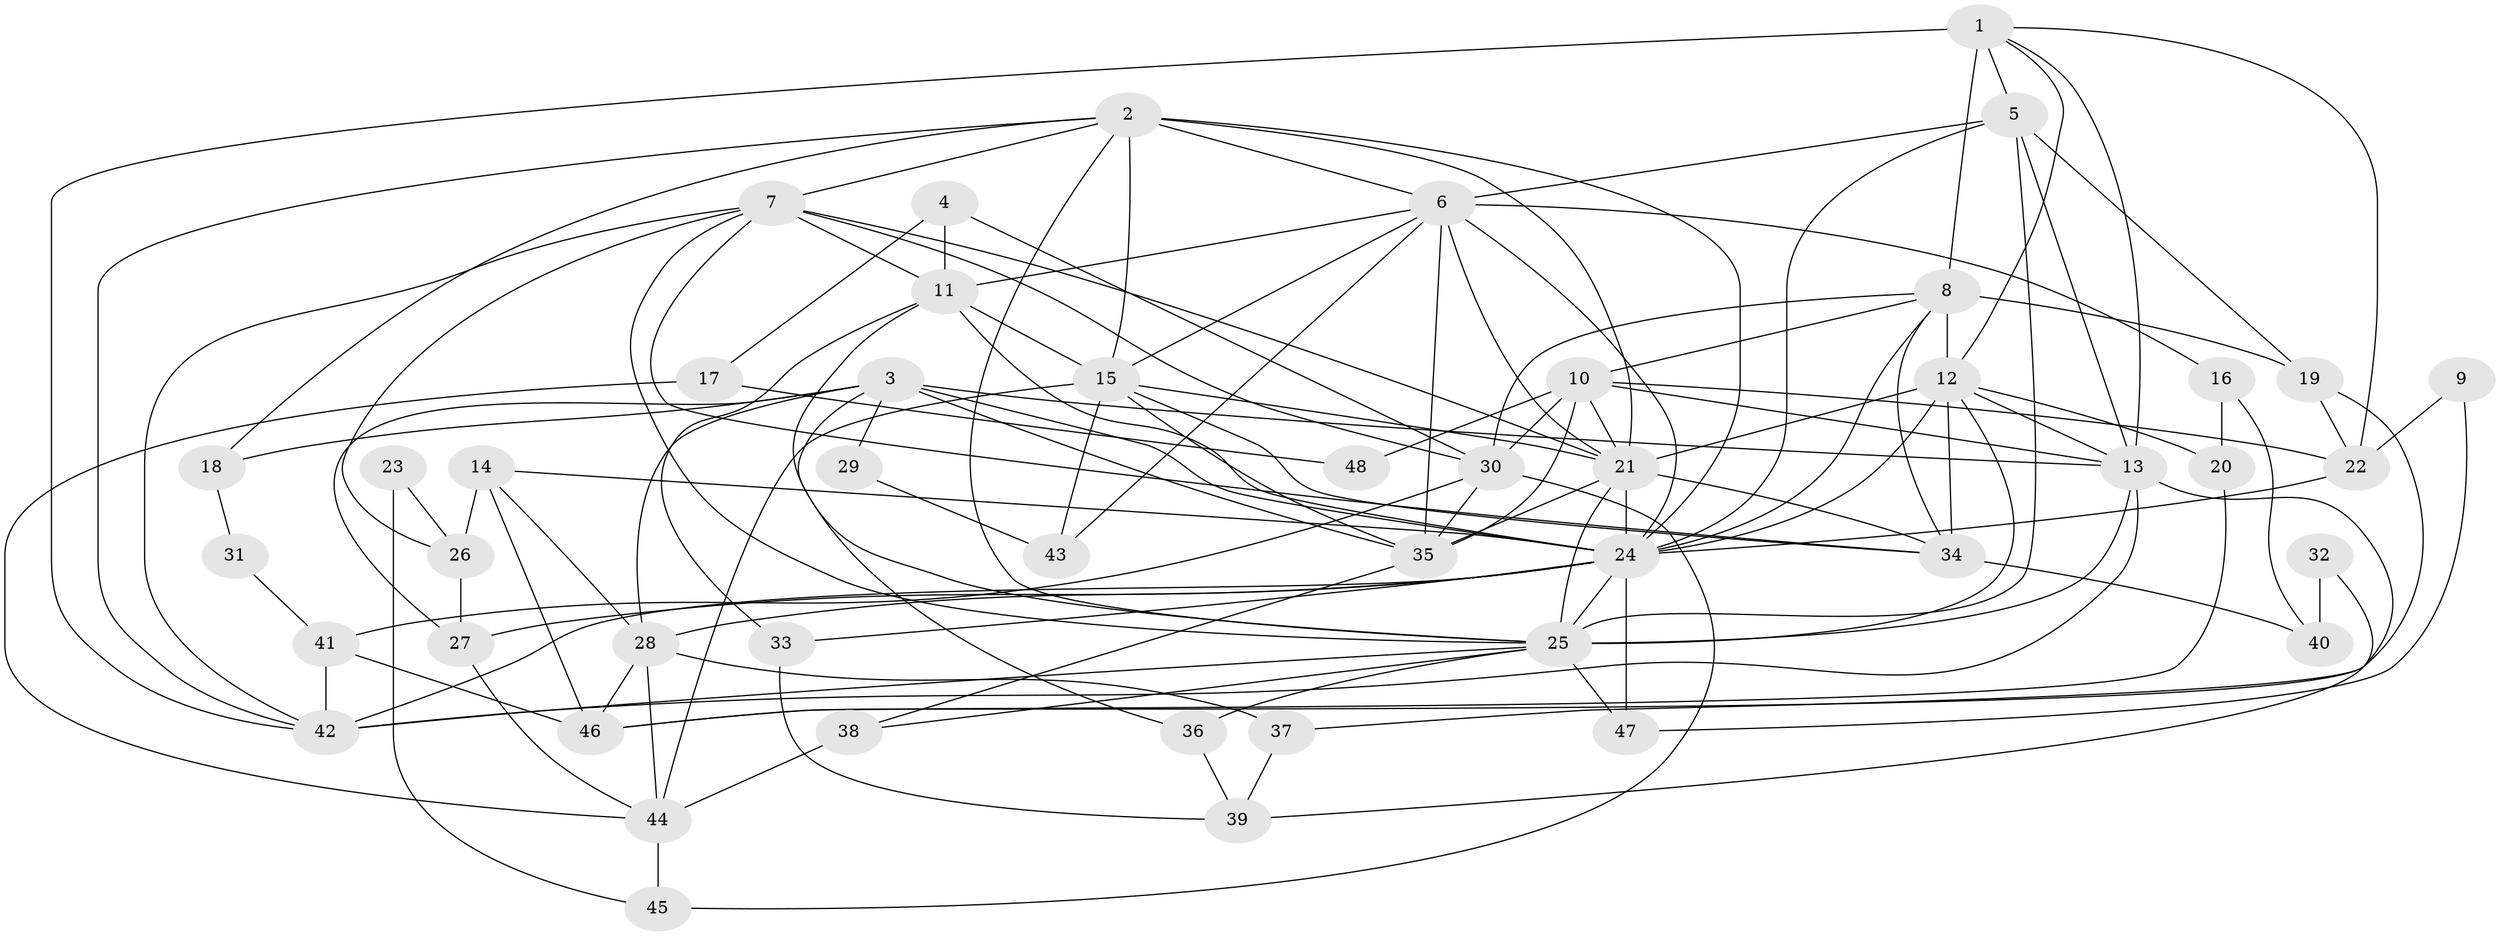 // original degree distribution, {8: 0.020833333333333332, 6: 0.08333333333333333, 3: 0.3229166666666667, 5: 0.13541666666666666, 4: 0.3020833333333333, 2: 0.09375, 7: 0.041666666666666664}
// Generated by graph-tools (version 1.1) at 2025/36/03/09/25 02:36:26]
// undirected, 48 vertices, 126 edges
graph export_dot {
graph [start="1"]
  node [color=gray90,style=filled];
  1;
  2;
  3;
  4;
  5;
  6;
  7;
  8;
  9;
  10;
  11;
  12;
  13;
  14;
  15;
  16;
  17;
  18;
  19;
  20;
  21;
  22;
  23;
  24;
  25;
  26;
  27;
  28;
  29;
  30;
  31;
  32;
  33;
  34;
  35;
  36;
  37;
  38;
  39;
  40;
  41;
  42;
  43;
  44;
  45;
  46;
  47;
  48;
  1 -- 5 [weight=1.0];
  1 -- 8 [weight=3.0];
  1 -- 12 [weight=1.0];
  1 -- 13 [weight=1.0];
  1 -- 22 [weight=1.0];
  1 -- 42 [weight=1.0];
  2 -- 6 [weight=1.0];
  2 -- 7 [weight=1.0];
  2 -- 15 [weight=2.0];
  2 -- 18 [weight=2.0];
  2 -- 21 [weight=1.0];
  2 -- 24 [weight=1.0];
  2 -- 25 [weight=1.0];
  2 -- 42 [weight=1.0];
  3 -- 13 [weight=1.0];
  3 -- 18 [weight=1.0];
  3 -- 24 [weight=1.0];
  3 -- 27 [weight=1.0];
  3 -- 28 [weight=1.0];
  3 -- 29 [weight=1.0];
  3 -- 35 [weight=1.0];
  3 -- 36 [weight=1.0];
  4 -- 11 [weight=1.0];
  4 -- 17 [weight=1.0];
  4 -- 30 [weight=1.0];
  5 -- 6 [weight=1.0];
  5 -- 13 [weight=1.0];
  5 -- 19 [weight=1.0];
  5 -- 24 [weight=2.0];
  5 -- 25 [weight=1.0];
  6 -- 11 [weight=1.0];
  6 -- 15 [weight=1.0];
  6 -- 16 [weight=1.0];
  6 -- 21 [weight=1.0];
  6 -- 24 [weight=2.0];
  6 -- 35 [weight=1.0];
  6 -- 43 [weight=1.0];
  7 -- 11 [weight=1.0];
  7 -- 21 [weight=1.0];
  7 -- 25 [weight=1.0];
  7 -- 26 [weight=1.0];
  7 -- 30 [weight=1.0];
  7 -- 34 [weight=1.0];
  7 -- 42 [weight=1.0];
  8 -- 10 [weight=1.0];
  8 -- 12 [weight=2.0];
  8 -- 19 [weight=1.0];
  8 -- 24 [weight=1.0];
  8 -- 30 [weight=1.0];
  8 -- 34 [weight=1.0];
  9 -- 22 [weight=1.0];
  9 -- 47 [weight=1.0];
  10 -- 13 [weight=1.0];
  10 -- 21 [weight=1.0];
  10 -- 22 [weight=1.0];
  10 -- 30 [weight=1.0];
  10 -- 35 [weight=1.0];
  10 -- 48 [weight=1.0];
  11 -- 15 [weight=1.0];
  11 -- 24 [weight=2.0];
  11 -- 25 [weight=1.0];
  11 -- 33 [weight=1.0];
  12 -- 13 [weight=1.0];
  12 -- 20 [weight=2.0];
  12 -- 21 [weight=2.0];
  12 -- 24 [weight=1.0];
  12 -- 25 [weight=1.0];
  12 -- 34 [weight=2.0];
  13 -- 25 [weight=2.0];
  13 -- 37 [weight=1.0];
  13 -- 42 [weight=1.0];
  14 -- 24 [weight=1.0];
  14 -- 26 [weight=1.0];
  14 -- 28 [weight=1.0];
  14 -- 46 [weight=1.0];
  15 -- 21 [weight=2.0];
  15 -- 34 [weight=1.0];
  15 -- 35 [weight=1.0];
  15 -- 43 [weight=2.0];
  15 -- 44 [weight=1.0];
  16 -- 20 [weight=1.0];
  16 -- 40 [weight=1.0];
  17 -- 44 [weight=1.0];
  17 -- 48 [weight=1.0];
  18 -- 31 [weight=1.0];
  19 -- 22 [weight=1.0];
  19 -- 46 [weight=1.0];
  20 -- 46 [weight=1.0];
  21 -- 24 [weight=2.0];
  21 -- 25 [weight=1.0];
  21 -- 34 [weight=1.0];
  21 -- 35 [weight=1.0];
  22 -- 24 [weight=1.0];
  23 -- 26 [weight=1.0];
  23 -- 45 [weight=1.0];
  24 -- 25 [weight=1.0];
  24 -- 27 [weight=1.0];
  24 -- 28 [weight=1.0];
  24 -- 33 [weight=1.0];
  24 -- 42 [weight=1.0];
  24 -- 47 [weight=1.0];
  25 -- 36 [weight=1.0];
  25 -- 38 [weight=1.0];
  25 -- 42 [weight=1.0];
  25 -- 47 [weight=1.0];
  26 -- 27 [weight=1.0];
  27 -- 44 [weight=1.0];
  28 -- 37 [weight=1.0];
  28 -- 44 [weight=1.0];
  28 -- 46 [weight=1.0];
  29 -- 43 [weight=1.0];
  30 -- 35 [weight=1.0];
  30 -- 41 [weight=1.0];
  30 -- 45 [weight=1.0];
  31 -- 41 [weight=1.0];
  32 -- 39 [weight=1.0];
  32 -- 40 [weight=1.0];
  33 -- 39 [weight=1.0];
  34 -- 40 [weight=1.0];
  35 -- 38 [weight=1.0];
  36 -- 39 [weight=1.0];
  37 -- 39 [weight=1.0];
  38 -- 44 [weight=1.0];
  41 -- 42 [weight=1.0];
  41 -- 46 [weight=1.0];
  44 -- 45 [weight=1.0];
}
